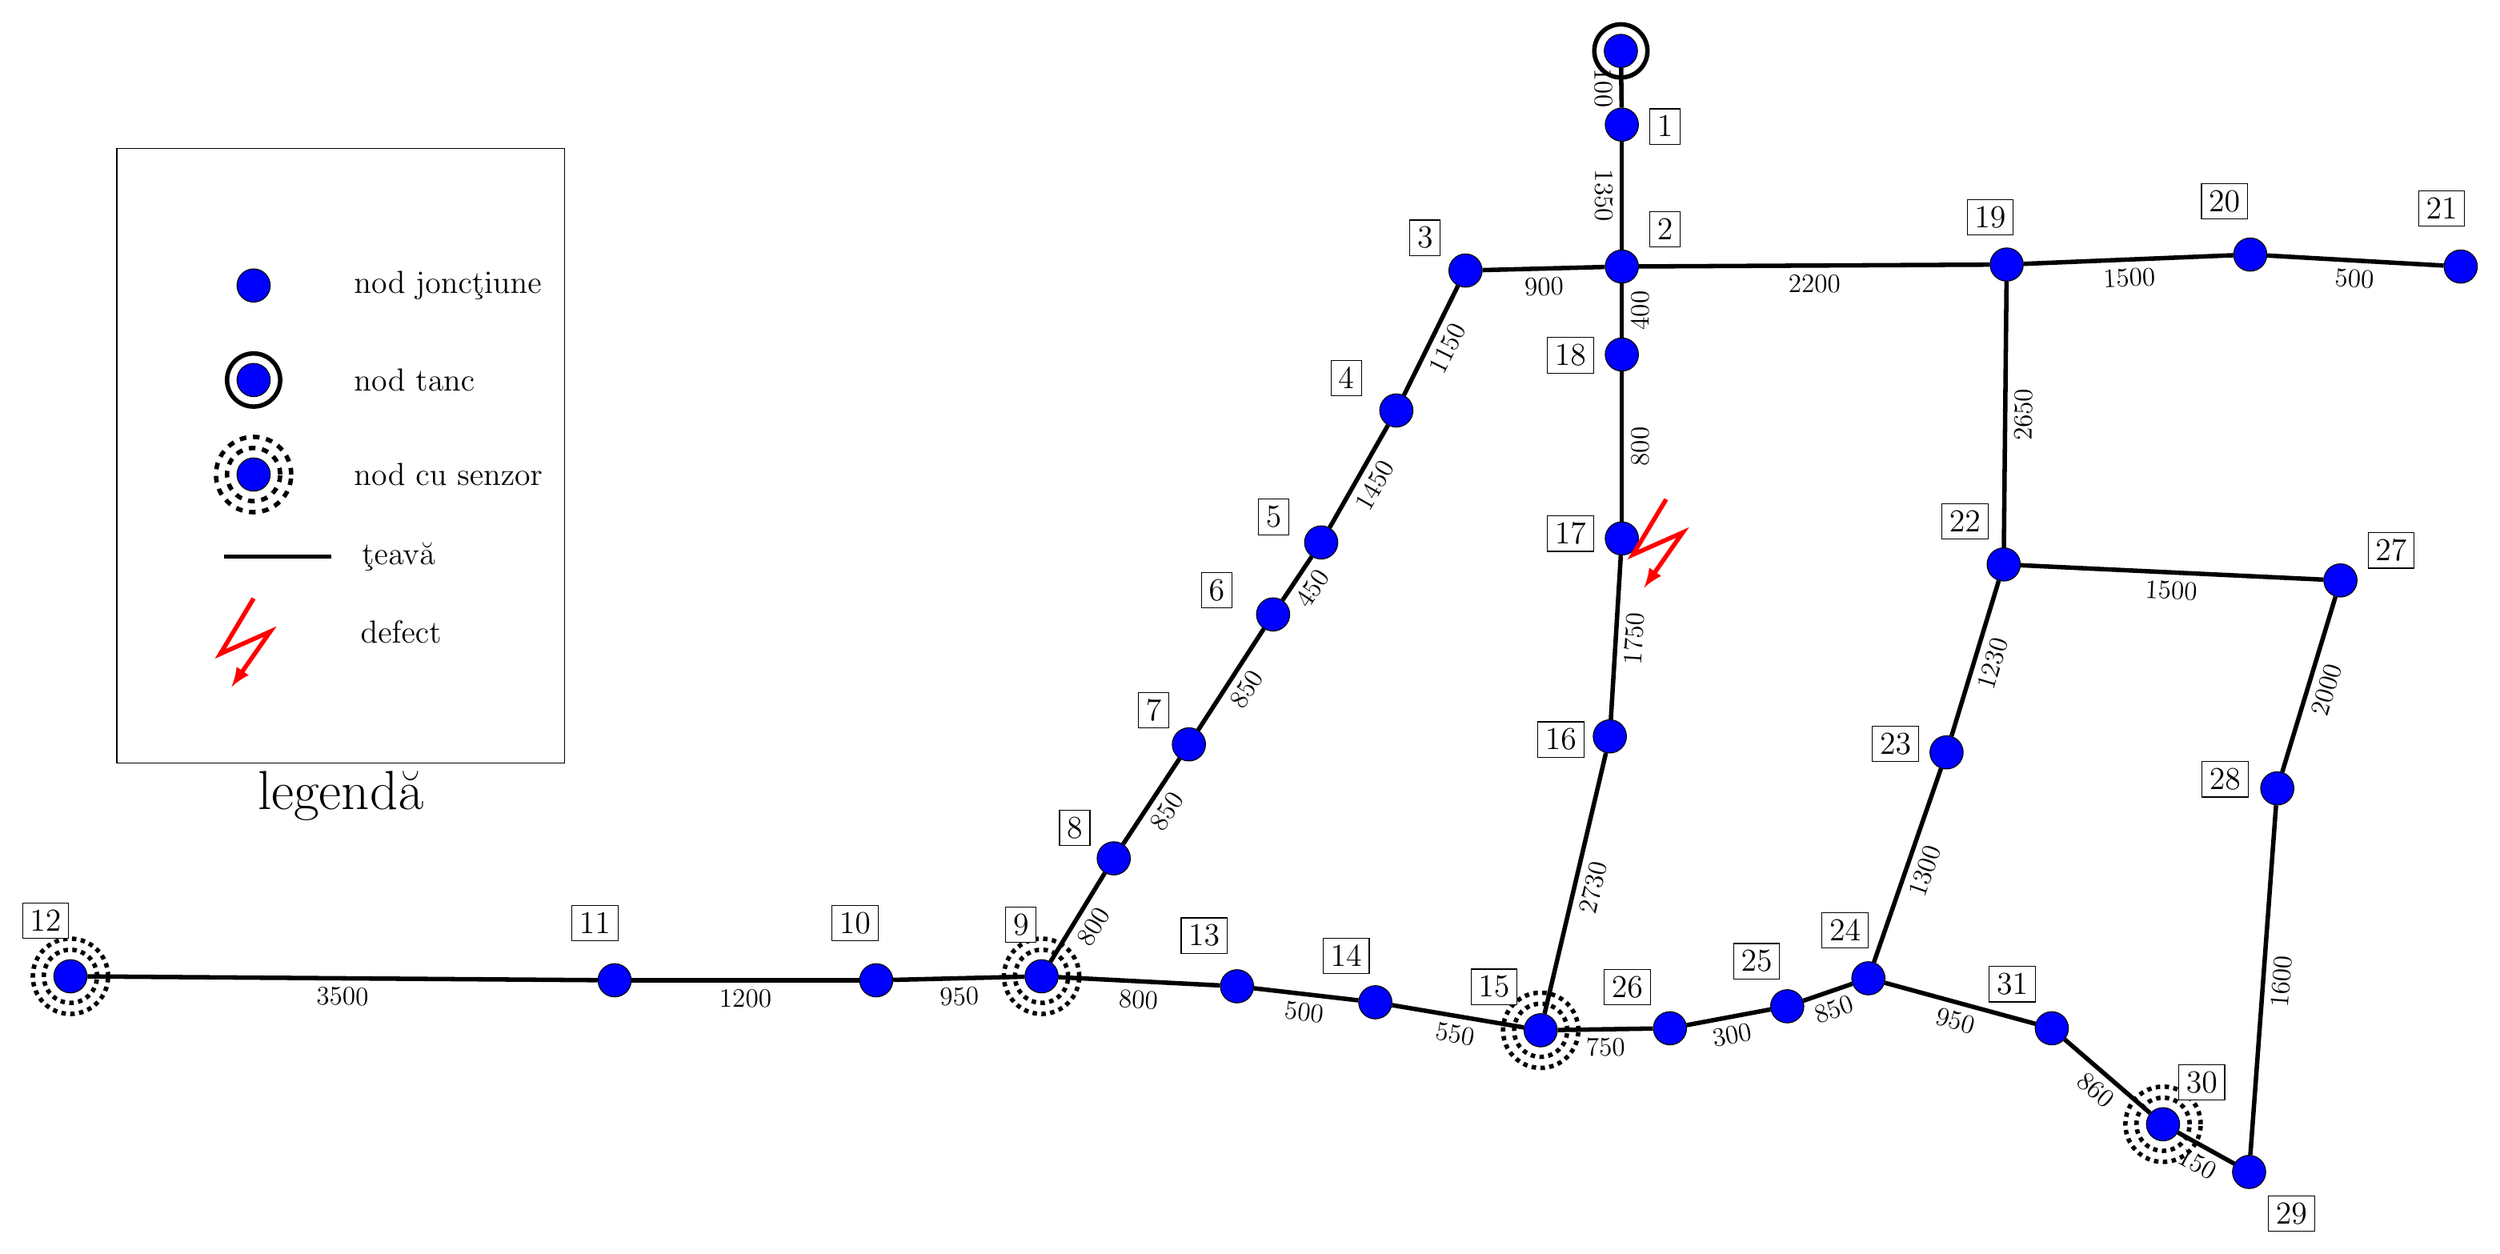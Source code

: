 \tikzstyle{node}=[circle,draw=black,fill=blue,minimum height=15pt]
\tikzstyle{link}=[line width=2pt,solid]
\tikzstyle{part}=[rounded corners=10,line width=2pt, dashed,draw=blue]

\def \scalex {0.003}
\def \scaley {0.002}

% \foreach \x in {-15,...,25}{
% \draw[thick](\x,-2)--(\x,20) node[at start,below]{\x};
% }
% \foreach \y in {-1,...,19}{
% \draw[thick](-16,\y)--(26,\y) node[at start,left]{\y};
% }

% plot nodes
\foreach \n/\x/\y in {2/3896.83/9031.75, 3/3896.83/7904.76, 4/3071.43/7873.02, 5/2706.35/6761.90,  6/2309.52/5714.29,   7/2055.56/5142.86, 8/1611.11/4111.11,  9/1214.29/3206.35,  10/833.33 /2269.84, 11/-39.68 /2238.10, 12/-1420.63/2238.10, 13/-4293.65/2269.84, 14/1865.08/2190.48,  15/2595.24/2063.49,   16/3468.25/1841.27, 17/3833.33/4174.60,  18/3896.83/5746.03,  19/3896.83/7206.35,  20/5928.57/7920.63, 21/7214.29/8000.00,   22/8325.40/7904.76,  23/5912.70/5539.68,  24/5611.11/4047.62,  25/5198.41/2253.97,  26/4769.84/2031.75, 27/4150.79/1857.14,  28/7690.48/5412.70, 29/7357.14/3761.90,   30/7208.33/716.67,  31/6753.97/1095.24,   32/6166.67/1857.14,   1/3891.67/9616.67}
{
\node(n\n)[node]at(\scalex*\x,\scaley*\y){};
}
% make the tank node special
\draw[line width=2pt] (n1.center) circle(12pt);

% make the sensor nodes special
\foreach \ind in {16,13,31,10}{
\draw[line width=2pt,dotted] (n\ind.center) circle(12pt) circle(17pt);
}

\foreach \id/\na/\nb/\l/\diam in {1/1/2/100/1016, 2/2/3/1350/1016, 3/3/4/900/1016, 4/4/5/1150/1016, 5/5/6/1450/1016, 6/6/7/450/1016, 7/7/8/850/1016, 8/8/9/850/1016,9/9/10/800/1016, 10/10/11/950/762 , 11/11/12/1200/610 , 12/12/13/3500/610 , 13/10/14/800/508 , 14/14/15/500/300 , 15/15/16/550/300 , 16/16/17/2730/300 , 17/17/18/1750/508 , 18/18/19/800/508 , 19/19/3/400/610 , 20/3/20/2200/1016, 21/20/21/1500/508 , 22/21/22/500/300 , 23/20/23/2650/1016, 24/23/24/1230/762 ,25/24/25/1300/762 , 26/25/26/850/508 , 27/26/27/300/300 , 28/27/16/750/300 , 29/23/28/1500/407 , 30/28/29/2000/300 , 31/29/30/1600/300 , 32/30/31/150/300 ,33/31/32/860/508 , 34/32/25/950/610}
{
\draw[link](n\na)--(n\nb) node[midway,below,sloped]{\large \l};
}

% +1 to the parts seen here (because node 1 is actually the tank)
% parts = {1, [2 3 19], [4 5 6 7], [8 9], [10 11], 12, [13, 15, 15],  ...
%     16, 17, 19, [20, 21], 22, 23, [24, 25, 26], [29, 30, 31], 27, 28};

% \node [part, rotate fit=0, fit=(n2)(n3)(n4)(n5)(n17)(n18)(n19)] {};
% \node [part, rotate fit=45, fit=(n6) (n7)(n8)(n9)(n14)(n15)(n16)] {};
% \node [part, rotate fit=0, fit=(n10) (n11)(n12)(n13)] {};
% \node [part, rotate fit=0, fit=(n20) (n21)(n22)(n23)] {};
% \node [part, rotate fit=0, fit=(n24) (n25)(n26)(n27)(n28)(n29)(n30)(n31)(n32)] {};

% \draw[part](13,16.25)--(10,16.25)--(10,15)--(8,15)--(8,13)--(7,13)--(7,11)--(9,10)--(10,7)--(13,7)--cycle;
% \draw[part](6,11)--(2.25,6)--(5.25,3)--(8,2.75)--(11,2)--(11,4)--(8,5)--(6,6)--(8,10)--cycle;
% \draw[part](3.5,3)--(-14,3)--(-14,5.5)--(2.5,5.5)--cycle;
% \draw[part](17,15.5)--(16.5,9)--(19,8.5)--(20,13)--(26,13)--(26,15.5)--cycle;
% \draw[part](15,8)--(14,5)--(11,5)--(12,2)--(16,2.5)--(22,0)--(23,0)--(23.5,6.5)--(25,10.5)--(21,10.5)--(20,7)--cycle;


% plot label nodes (modified from the INP variant)
\foreach \x/\y/\lbl in {4125/9016.67/1,4125/8200/2,2858.33/8133.33/3,2441.67/7016.67/4,2058.33/5916.67/5,1758.33/5333.33/6,1425/4383.33/7,1008.33/3450/8,725/2680/9,-151.67/2693.33/10,-1525/2690/11,-4425/2710/12,1691.67/2593.33/13,2441.67/2433.33/14,3221.67/2186.67/15,3575/4150/16,3625/5783.33/17,3625/7200/18,5841.67/8296.67/19,7078.33/8423.33/20,8225/8366.67/21,5708.33/5883.33/22,5341.67/4116.67/23,5075/2633.33/24,4608.33/2390/25,3925/2183.33/26,7958.33/5650/27,7081.67/3833.33/28,7431.67/386.67/29,6958.33/1426.67/30,5958.33/2206.67/31}{
\node[fill=white,draw=black](cn)at(\scalex*\x,\scaley*\y){\Large\lbl};
}

 \node(l1)[node, label={[xshift=1.2cm]0:\Large nod jonc\c tiune}]at(-10,15.5){};
 \node(l2)[node, label={[xshift=1.2cm]0:\Large nod tanc}, below of=l1, node distance=1.5cm]{};
 \draw[line width=2pt] (l2.center) circle(12pt);
 \node(l4)[node, label={[xshift=1.2cm]0:\Large nod cu senzor}, below of=l2, node distance=1.5cm]{};
 \draw[line width=2pt,dashed] (l4.center) circle(12pt) circle(17pt);
 
%  \node(l4)[part, minimum height=.75cm,minimum width=1.5cm,label={[xshift=.5cm]0:\Large junction partition}, below of=l3, node distance=1.5cm]{};
 \draw[link](l4.west)++(-0.2,-1.3cm)--++(1.7cm,0) node(l5)[pos=1.2, right]{\Large \c teav\u a};
 \node[below of=l4, node distance=2.5cm,minimum height=1em,label={[xshift=1.45cm]0:\Large defect}](l6){};
 \draw[-latex,line width=2pt,,red](l6.north)+(0em,1em)--+(-1.5em,-1.5em)--+(.75em,-0.5em)--+(-1em,-3em);
 
 \node[draw,fit=(l1)(l2)(l4)(l5)(l6),inner sep=1.9cm, label={[]-90:\Huge legend\u a}]{};


\draw[-latex,line width=2pt,,red](n18.north)+(2em,1em)--+(.5em,-1.5em)--+(2.75em,-0.5em)--+(1em,-3em);